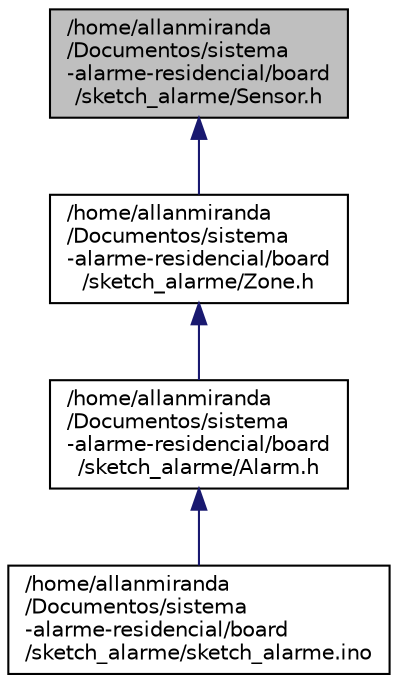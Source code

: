 digraph "/home/allanmiranda/Documentos/sistema-alarme-residencial/board/sketch_alarme/Sensor.h"
{
  edge [fontname="Helvetica",fontsize="10",labelfontname="Helvetica",labelfontsize="10"];
  node [fontname="Helvetica",fontsize="10",shape=record];
  Node2 [label="/home/allanmiranda\l/Documentos/sistema\l-alarme-residencial/board\l/sketch_alarme/Sensor.h",height=0.2,width=0.4,color="black", fillcolor="grey75", style="filled", fontcolor="black"];
  Node2 -> Node3 [dir="back",color="midnightblue",fontsize="10",style="solid",fontname="Helvetica"];
  Node3 [label="/home/allanmiranda\l/Documentos/sistema\l-alarme-residencial/board\l/sketch_alarme/Zone.h",height=0.2,width=0.4,color="black", fillcolor="white", style="filled",URL="$_zone_8h.html",tooltip="Contem a classe que gerencia o sensor. "];
  Node3 -> Node4 [dir="back",color="midnightblue",fontsize="10",style="solid",fontname="Helvetica"];
  Node4 [label="/home/allanmiranda\l/Documentos/sistema\l-alarme-residencial/board\l/sketch_alarme/Alarm.h",height=0.2,width=0.4,color="black", fillcolor="white", style="filled",URL="$_alarm_8h.html",tooltip="Contem a classe que gerencia o alarme. "];
  Node4 -> Node5 [dir="back",color="midnightblue",fontsize="10",style="solid",fontname="Helvetica"];
  Node5 [label="/home/allanmiranda\l/Documentos/sistema\l-alarme-residencial/board\l/sketch_alarme/sketch_alarme.ino",height=0.2,width=0.4,color="black", fillcolor="white", style="filled",URL="$sketch__alarme_8cpp.html"];
}
